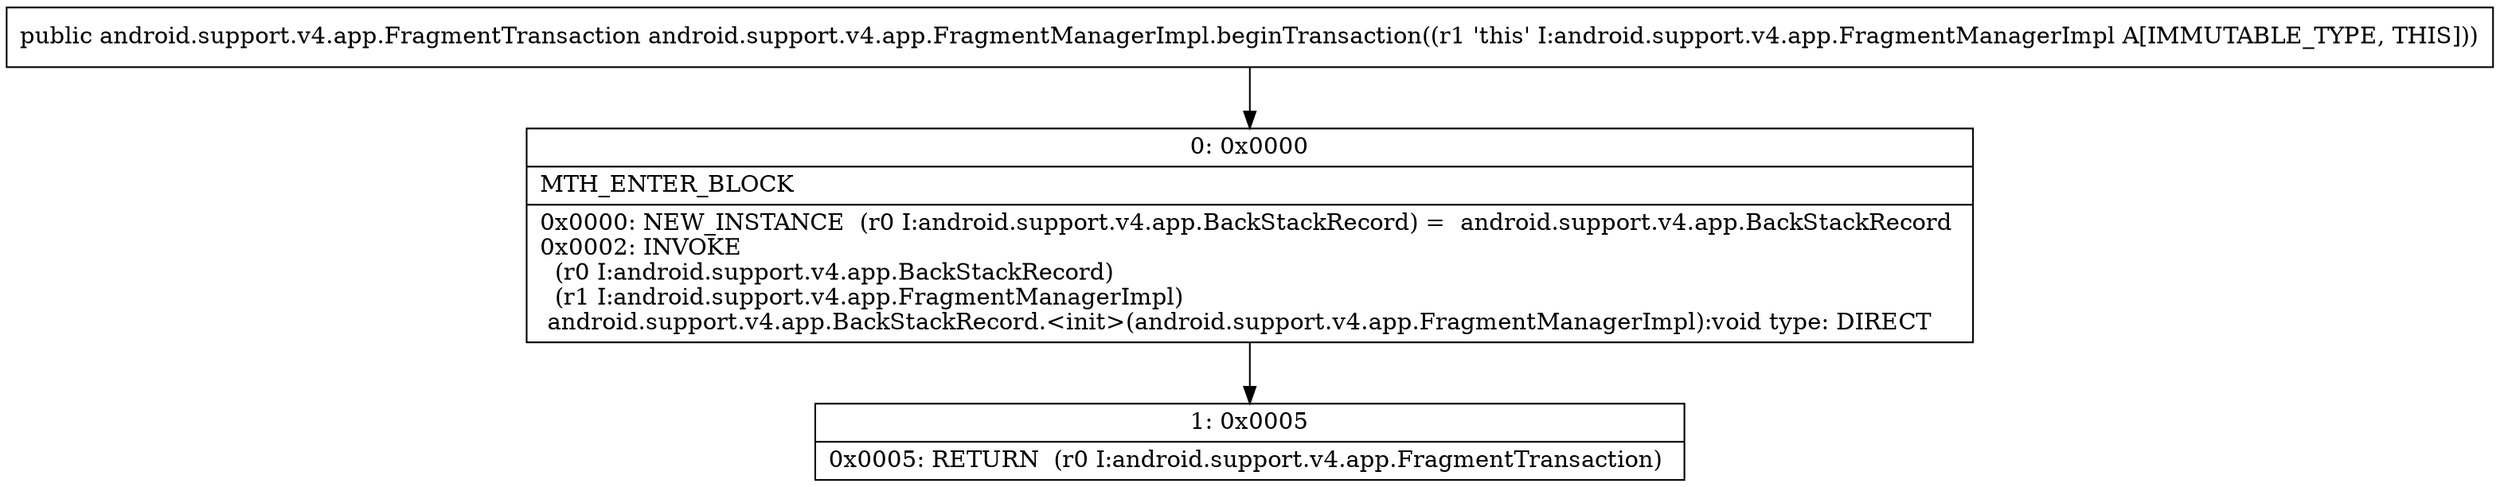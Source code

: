 digraph "CFG forandroid.support.v4.app.FragmentManagerImpl.beginTransaction()Landroid\/support\/v4\/app\/FragmentTransaction;" {
Node_0 [shape=record,label="{0\:\ 0x0000|MTH_ENTER_BLOCK\l|0x0000: NEW_INSTANCE  (r0 I:android.support.v4.app.BackStackRecord) =  android.support.v4.app.BackStackRecord \l0x0002: INVOKE  \l  (r0 I:android.support.v4.app.BackStackRecord)\l  (r1 I:android.support.v4.app.FragmentManagerImpl)\l android.support.v4.app.BackStackRecord.\<init\>(android.support.v4.app.FragmentManagerImpl):void type: DIRECT \l}"];
Node_1 [shape=record,label="{1\:\ 0x0005|0x0005: RETURN  (r0 I:android.support.v4.app.FragmentTransaction) \l}"];
MethodNode[shape=record,label="{public android.support.v4.app.FragmentTransaction android.support.v4.app.FragmentManagerImpl.beginTransaction((r1 'this' I:android.support.v4.app.FragmentManagerImpl A[IMMUTABLE_TYPE, THIS])) }"];
MethodNode -> Node_0;
Node_0 -> Node_1;
}

